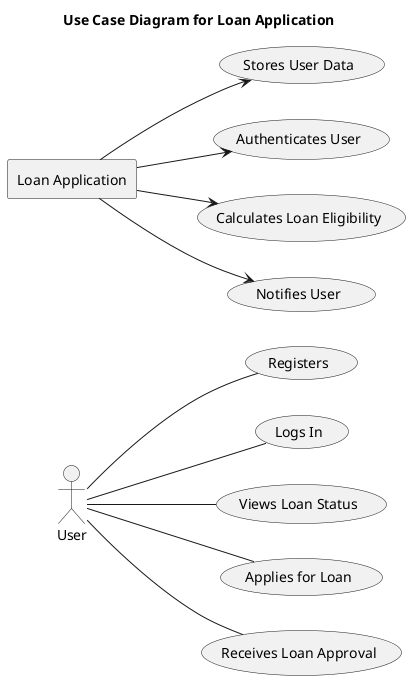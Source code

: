 @startuml
title Use Case Diagram for Loan Application
left to right direction

actor User as U
rectangle "Loan Application" as LA

U -- (Registers)
U -- (Logs In)
U -- (Views Loan Status)
U -- (Applies for Loan)
U -- (Receives Loan Approval)

LA -down-> (Stores User Data)
LA -down-> (Authenticates User)
LA -down-> (Calculates Loan Eligibility)
LA -down-> (Notifies User)

@enduml